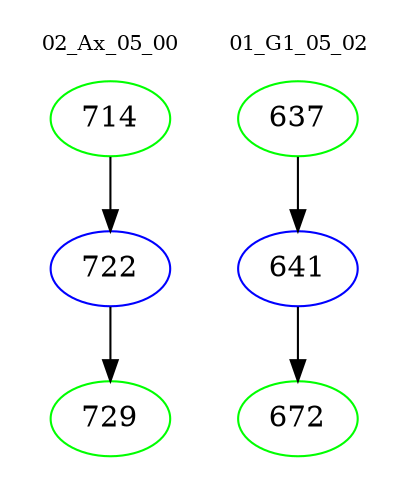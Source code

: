 digraph{
subgraph cluster_0 {
color = white
label = "02_Ax_05_00";
fontsize=10;
T0_714 [label="714", color="green"]
T0_714 -> T0_722 [color="black"]
T0_722 [label="722", color="blue"]
T0_722 -> T0_729 [color="black"]
T0_729 [label="729", color="green"]
}
subgraph cluster_1 {
color = white
label = "01_G1_05_02";
fontsize=10;
T1_637 [label="637", color="green"]
T1_637 -> T1_641 [color="black"]
T1_641 [label="641", color="blue"]
T1_641 -> T1_672 [color="black"]
T1_672 [label="672", color="green"]
}
}
